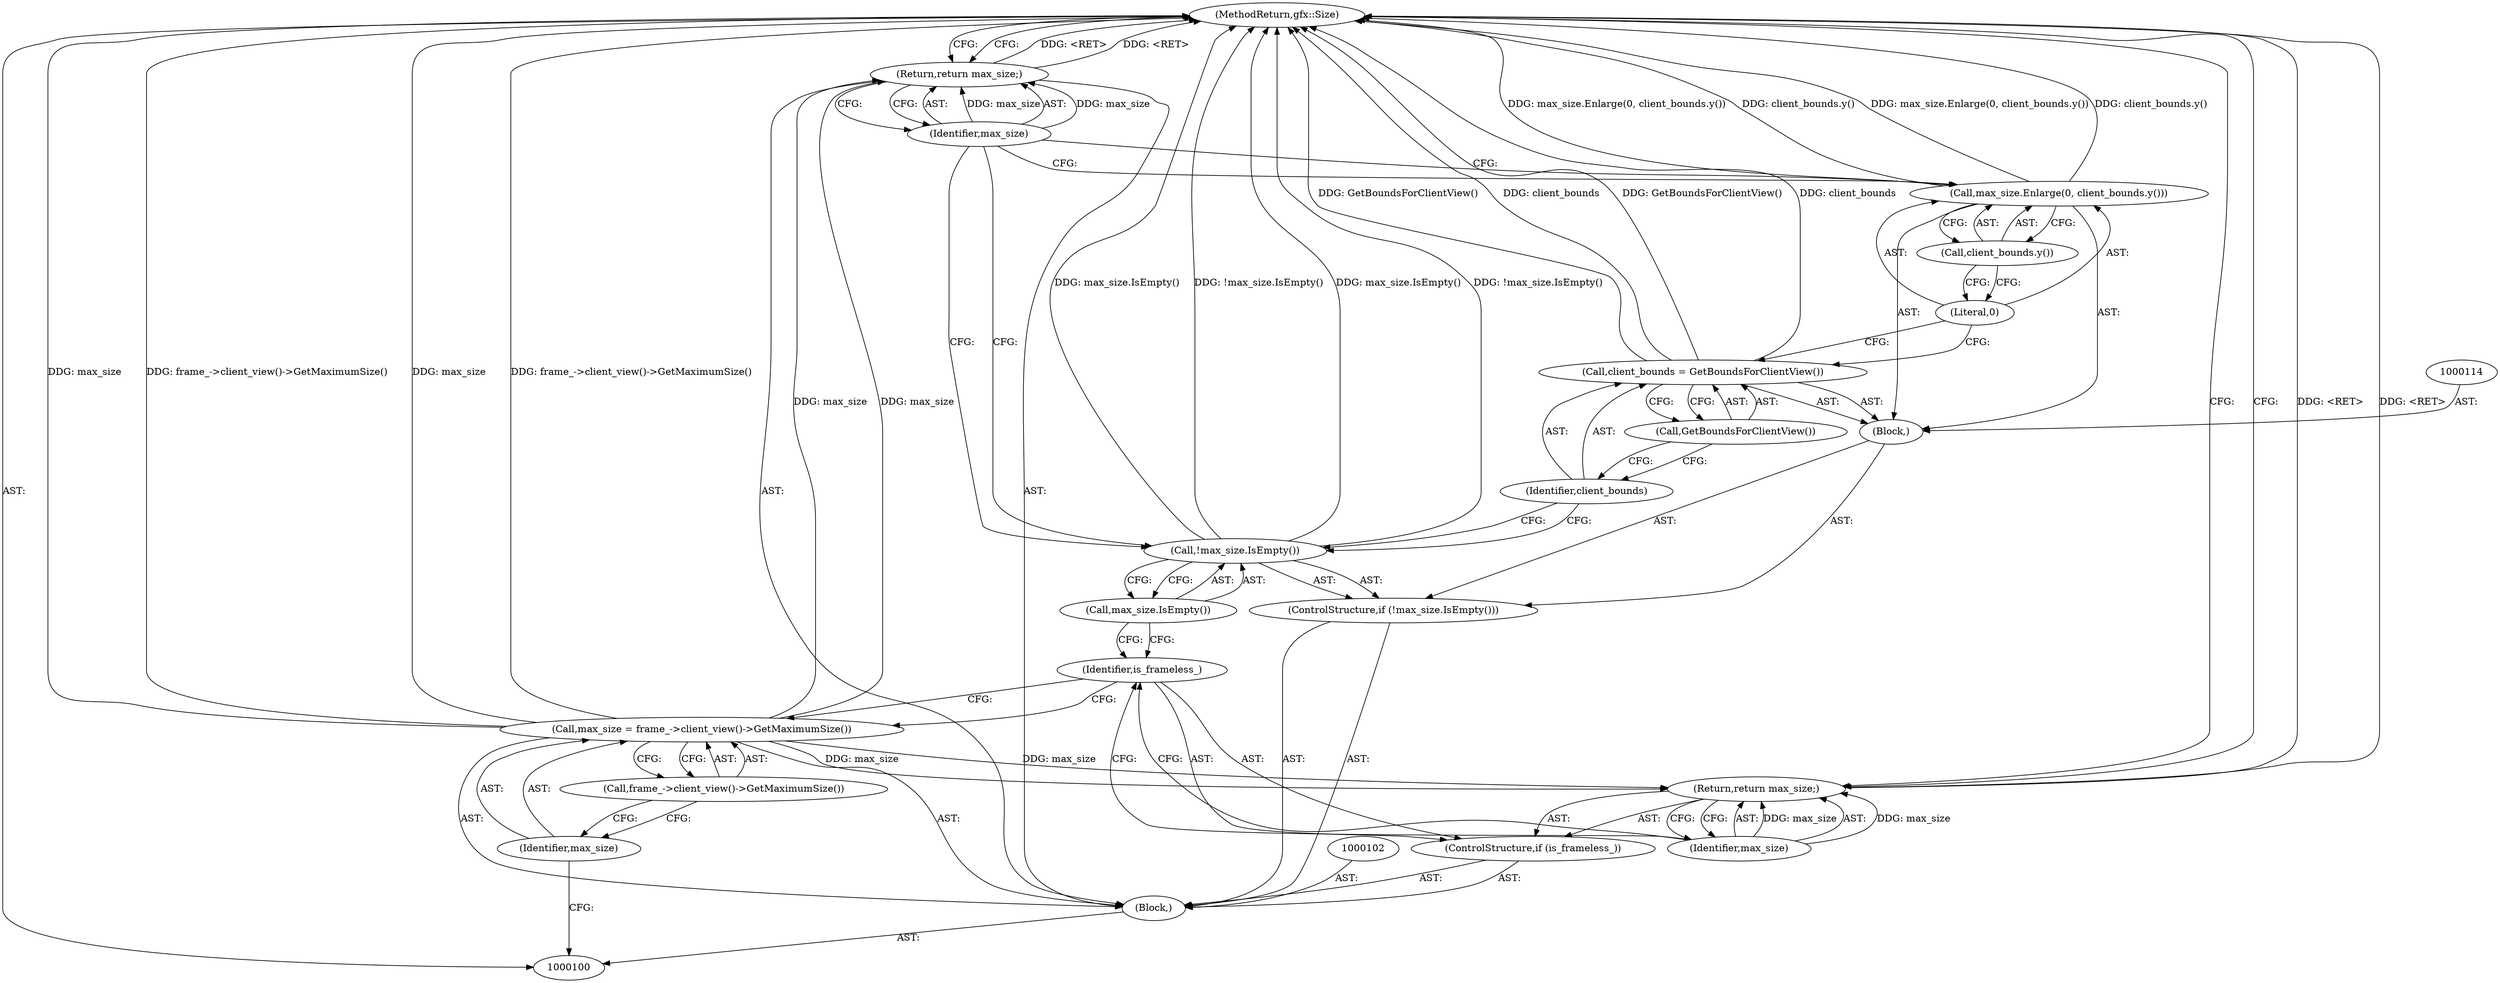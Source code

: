 digraph "0_Chrome_7f8cdab6fda192d15e45a3e9682b1eec427870c5_2" {
"1000123" [label="(MethodReturn,gfx::Size)"];
"1000101" [label="(Block,)"];
"1000121" [label="(Return,return max_size;)"];
"1000122" [label="(Identifier,max_size)"];
"1000103" [label="(Call,max_size = frame_->client_view()->GetMaximumSize())"];
"1000104" [label="(Identifier,max_size)"];
"1000105" [label="(Call,frame_->client_view()->GetMaximumSize())"];
"1000106" [label="(ControlStructure,if (is_frameless_))"];
"1000107" [label="(Identifier,is_frameless_)"];
"1000109" [label="(Identifier,max_size)"];
"1000108" [label="(Return,return max_size;)"];
"1000110" [label="(ControlStructure,if (!max_size.IsEmpty()))"];
"1000111" [label="(Call,!max_size.IsEmpty())"];
"1000112" [label="(Call,max_size.IsEmpty())"];
"1000115" [label="(Call,client_bounds = GetBoundsForClientView())"];
"1000116" [label="(Identifier,client_bounds)"];
"1000117" [label="(Call,GetBoundsForClientView())"];
"1000113" [label="(Block,)"];
"1000119" [label="(Literal,0)"];
"1000120" [label="(Call,client_bounds.y())"];
"1000118" [label="(Call,max_size.Enlarge(0, client_bounds.y()))"];
"1000123" -> "1000100"  [label="AST: "];
"1000123" -> "1000108"  [label="CFG: "];
"1000123" -> "1000121"  [label="CFG: "];
"1000108" -> "1000123"  [label="DDG: <RET>"];
"1000121" -> "1000123"  [label="DDG: <RET>"];
"1000115" -> "1000123"  [label="DDG: GetBoundsForClientView()"];
"1000115" -> "1000123"  [label="DDG: client_bounds"];
"1000103" -> "1000123"  [label="DDG: max_size"];
"1000103" -> "1000123"  [label="DDG: frame_->client_view()->GetMaximumSize()"];
"1000118" -> "1000123"  [label="DDG: max_size.Enlarge(0, client_bounds.y())"];
"1000118" -> "1000123"  [label="DDG: client_bounds.y()"];
"1000111" -> "1000123"  [label="DDG: max_size.IsEmpty()"];
"1000111" -> "1000123"  [label="DDG: !max_size.IsEmpty()"];
"1000101" -> "1000100"  [label="AST: "];
"1000102" -> "1000101"  [label="AST: "];
"1000103" -> "1000101"  [label="AST: "];
"1000106" -> "1000101"  [label="AST: "];
"1000110" -> "1000101"  [label="AST: "];
"1000121" -> "1000101"  [label="AST: "];
"1000121" -> "1000101"  [label="AST: "];
"1000121" -> "1000122"  [label="CFG: "];
"1000122" -> "1000121"  [label="AST: "];
"1000123" -> "1000121"  [label="CFG: "];
"1000121" -> "1000123"  [label="DDG: <RET>"];
"1000122" -> "1000121"  [label="DDG: max_size"];
"1000103" -> "1000121"  [label="DDG: max_size"];
"1000122" -> "1000121"  [label="AST: "];
"1000122" -> "1000118"  [label="CFG: "];
"1000122" -> "1000111"  [label="CFG: "];
"1000121" -> "1000122"  [label="CFG: "];
"1000122" -> "1000121"  [label="DDG: max_size"];
"1000103" -> "1000101"  [label="AST: "];
"1000103" -> "1000105"  [label="CFG: "];
"1000104" -> "1000103"  [label="AST: "];
"1000105" -> "1000103"  [label="AST: "];
"1000107" -> "1000103"  [label="CFG: "];
"1000103" -> "1000123"  [label="DDG: max_size"];
"1000103" -> "1000123"  [label="DDG: frame_->client_view()->GetMaximumSize()"];
"1000103" -> "1000108"  [label="DDG: max_size"];
"1000103" -> "1000121"  [label="DDG: max_size"];
"1000104" -> "1000103"  [label="AST: "];
"1000104" -> "1000100"  [label="CFG: "];
"1000105" -> "1000104"  [label="CFG: "];
"1000105" -> "1000103"  [label="AST: "];
"1000105" -> "1000104"  [label="CFG: "];
"1000103" -> "1000105"  [label="CFG: "];
"1000106" -> "1000101"  [label="AST: "];
"1000107" -> "1000106"  [label="AST: "];
"1000108" -> "1000106"  [label="AST: "];
"1000107" -> "1000106"  [label="AST: "];
"1000107" -> "1000103"  [label="CFG: "];
"1000109" -> "1000107"  [label="CFG: "];
"1000112" -> "1000107"  [label="CFG: "];
"1000109" -> "1000108"  [label="AST: "];
"1000109" -> "1000107"  [label="CFG: "];
"1000108" -> "1000109"  [label="CFG: "];
"1000109" -> "1000108"  [label="DDG: max_size"];
"1000108" -> "1000106"  [label="AST: "];
"1000108" -> "1000109"  [label="CFG: "];
"1000109" -> "1000108"  [label="AST: "];
"1000123" -> "1000108"  [label="CFG: "];
"1000108" -> "1000123"  [label="DDG: <RET>"];
"1000109" -> "1000108"  [label="DDG: max_size"];
"1000103" -> "1000108"  [label="DDG: max_size"];
"1000110" -> "1000101"  [label="AST: "];
"1000111" -> "1000110"  [label="AST: "];
"1000113" -> "1000110"  [label="AST: "];
"1000111" -> "1000110"  [label="AST: "];
"1000111" -> "1000112"  [label="CFG: "];
"1000112" -> "1000111"  [label="AST: "];
"1000116" -> "1000111"  [label="CFG: "];
"1000122" -> "1000111"  [label="CFG: "];
"1000111" -> "1000123"  [label="DDG: max_size.IsEmpty()"];
"1000111" -> "1000123"  [label="DDG: !max_size.IsEmpty()"];
"1000112" -> "1000111"  [label="AST: "];
"1000112" -> "1000107"  [label="CFG: "];
"1000111" -> "1000112"  [label="CFG: "];
"1000115" -> "1000113"  [label="AST: "];
"1000115" -> "1000117"  [label="CFG: "];
"1000116" -> "1000115"  [label="AST: "];
"1000117" -> "1000115"  [label="AST: "];
"1000119" -> "1000115"  [label="CFG: "];
"1000115" -> "1000123"  [label="DDG: GetBoundsForClientView()"];
"1000115" -> "1000123"  [label="DDG: client_bounds"];
"1000116" -> "1000115"  [label="AST: "];
"1000116" -> "1000111"  [label="CFG: "];
"1000117" -> "1000116"  [label="CFG: "];
"1000117" -> "1000115"  [label="AST: "];
"1000117" -> "1000116"  [label="CFG: "];
"1000115" -> "1000117"  [label="CFG: "];
"1000113" -> "1000110"  [label="AST: "];
"1000114" -> "1000113"  [label="AST: "];
"1000115" -> "1000113"  [label="AST: "];
"1000118" -> "1000113"  [label="AST: "];
"1000119" -> "1000118"  [label="AST: "];
"1000119" -> "1000115"  [label="CFG: "];
"1000120" -> "1000119"  [label="CFG: "];
"1000120" -> "1000118"  [label="AST: "];
"1000120" -> "1000119"  [label="CFG: "];
"1000118" -> "1000120"  [label="CFG: "];
"1000118" -> "1000113"  [label="AST: "];
"1000118" -> "1000120"  [label="CFG: "];
"1000119" -> "1000118"  [label="AST: "];
"1000120" -> "1000118"  [label="AST: "];
"1000122" -> "1000118"  [label="CFG: "];
"1000118" -> "1000123"  [label="DDG: max_size.Enlarge(0, client_bounds.y())"];
"1000118" -> "1000123"  [label="DDG: client_bounds.y()"];
}

